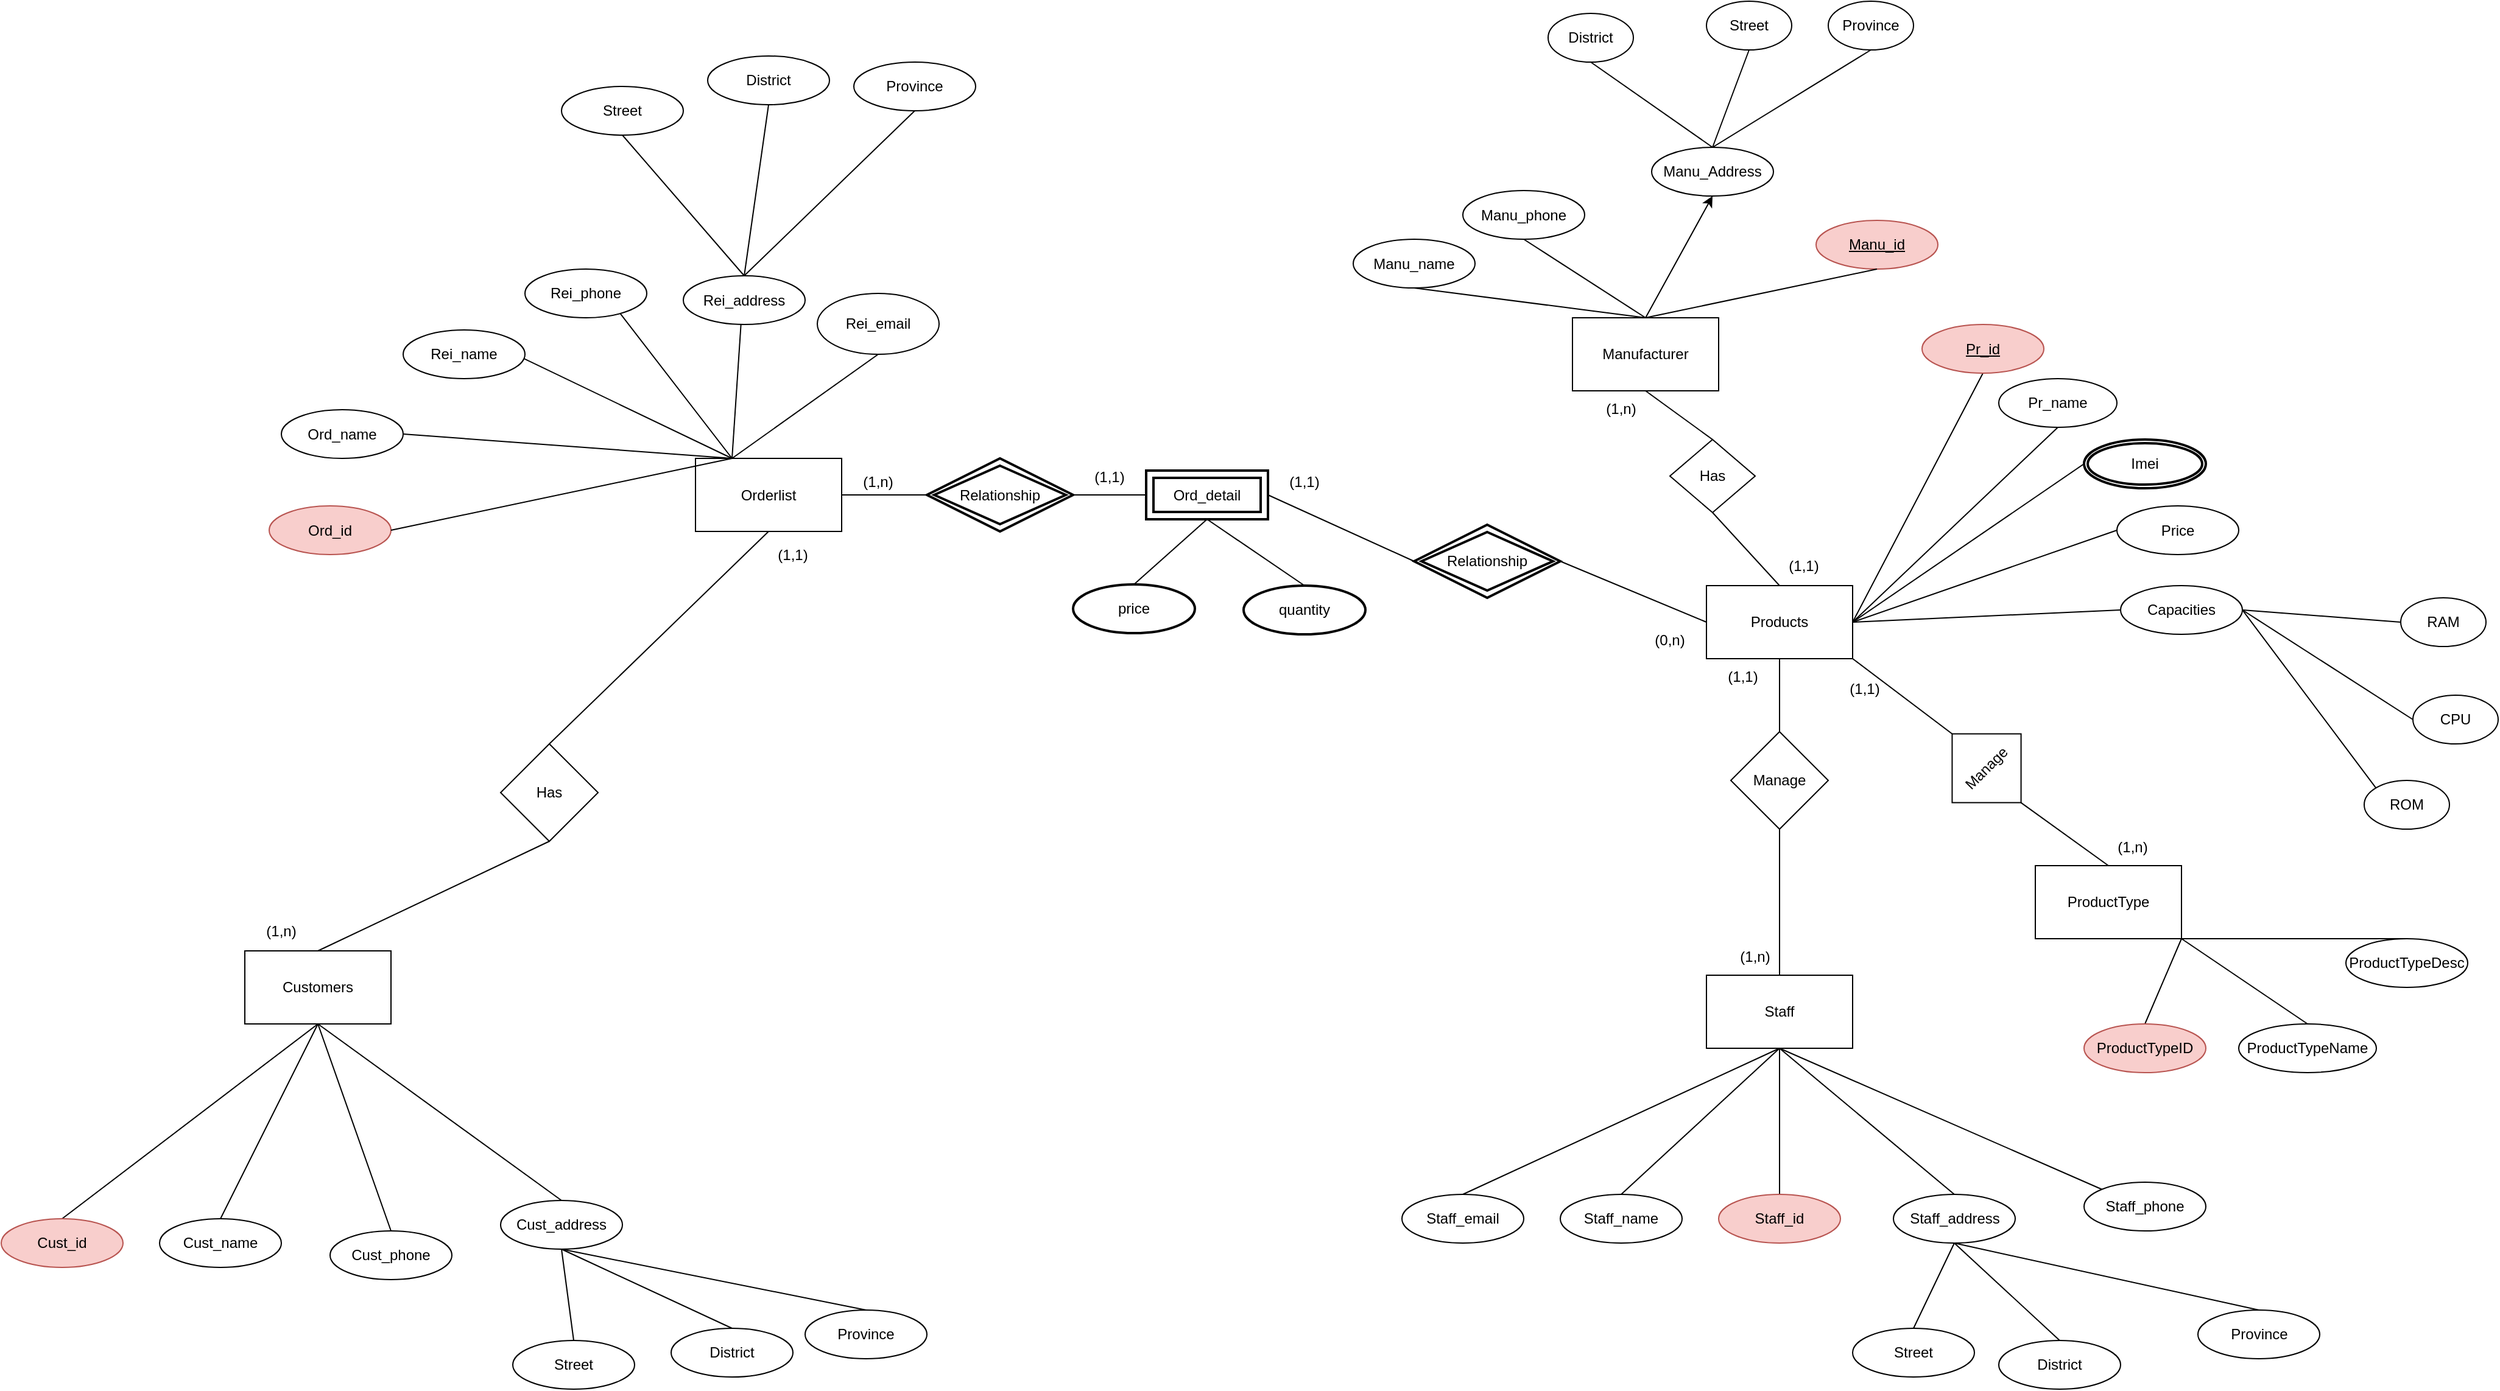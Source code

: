 <mxfile version="21.6.6" type="github">
  <diagram id="6y9qO94y8-QIFHaOcOvy" name="Trang-1">
    <mxGraphModel dx="2944" dy="1678" grid="1" gridSize="10" guides="1" tooltips="1" connect="1" arrows="1" fold="1" page="1" pageScale="1" pageWidth="827" pageHeight="1169" math="0" shadow="0">
      <root>
        <mxCell id="0" />
        <mxCell id="1" parent="0" />
        <mxCell id="Z2yfef2296Hlbc4bseWK-1" value="Manufacturer" style="rounded=0;whiteSpace=wrap;html=1;" parent="1" vertex="1">
          <mxGeometry x="440" y="-80" width="120" height="60" as="geometry" />
        </mxCell>
        <mxCell id="Z2yfef2296Hlbc4bseWK-4" value="&lt;u&gt;Manu_id&lt;/u&gt;" style="ellipse;whiteSpace=wrap;html=1;align=center;fillColor=#f8cecc;strokeColor=#b85450;" parent="1" vertex="1">
          <mxGeometry x="640" y="-160" width="100" height="40" as="geometry" />
        </mxCell>
        <mxCell id="Z2yfef2296Hlbc4bseWK-6" value="Manu_name" style="ellipse;whiteSpace=wrap;html=1;align=center;strokeColor=#000000;fillColor=default;" parent="1" vertex="1">
          <mxGeometry x="260" y="-144.5" width="100" height="40" as="geometry" />
        </mxCell>
        <mxCell id="Z2yfef2296Hlbc4bseWK-7" value="" style="endArrow=none;html=1;rounded=0;exitX=0.5;exitY=0;exitDx=0;exitDy=0;entryX=0.5;entryY=1;entryDx=0;entryDy=0;" parent="1" source="Z2yfef2296Hlbc4bseWK-1" target="Z2yfef2296Hlbc4bseWK-6" edge="1">
          <mxGeometry width="50" height="50" relative="1" as="geometry">
            <mxPoint x="380" y="-80" as="sourcePoint" />
            <mxPoint x="430" y="-130" as="targetPoint" />
          </mxGeometry>
        </mxCell>
        <mxCell id="Z2yfef2296Hlbc4bseWK-8" value="" style="endArrow=none;html=1;rounded=0;exitX=0.5;exitY=0;exitDx=0;exitDy=0;entryX=0.5;entryY=1;entryDx=0;entryDy=0;" parent="1" source="Z2yfef2296Hlbc4bseWK-1" target="Z2yfef2296Hlbc4bseWK-4" edge="1">
          <mxGeometry width="50" height="50" relative="1" as="geometry">
            <mxPoint x="510" y="-80" as="sourcePoint" />
            <mxPoint x="420.0" y="-120" as="targetPoint" />
          </mxGeometry>
        </mxCell>
        <mxCell id="Z2yfef2296Hlbc4bseWK-9" value="Products" style="rounded=0;whiteSpace=wrap;html=1;strokeColor=#000000;fillColor=default;" parent="1" vertex="1">
          <mxGeometry x="550" y="140" width="120" height="60" as="geometry" />
        </mxCell>
        <mxCell id="Z2yfef2296Hlbc4bseWK-12" value="" style="endArrow=none;html=1;rounded=0;exitX=0.5;exitY=0;exitDx=0;exitDy=0;entryX=0.5;entryY=1;entryDx=0;entryDy=0;startArrow=none;" parent="1" source="Z2yfef2296Hlbc4bseWK-33" target="Z2yfef2296Hlbc4bseWK-1" edge="1">
          <mxGeometry width="50" height="50" relative="1" as="geometry">
            <mxPoint x="480" y="100" as="sourcePoint" />
            <mxPoint x="530" y="50" as="targetPoint" />
          </mxGeometry>
        </mxCell>
        <mxCell id="Z2yfef2296Hlbc4bseWK-13" value="" style="endArrow=none;html=1;rounded=0;exitX=1;exitY=0.5;exitDx=0;exitDy=0;entryX=0.5;entryY=1;entryDx=0;entryDy=0;" parent="1" source="Z2yfef2296Hlbc4bseWK-9" target="Z2yfef2296Hlbc4bseWK-14" edge="1">
          <mxGeometry width="50" height="50" relative="1" as="geometry">
            <mxPoint x="700" y="170" as="sourcePoint" />
            <mxPoint x="750" y="120" as="targetPoint" />
          </mxGeometry>
        </mxCell>
        <mxCell id="Z2yfef2296Hlbc4bseWK-14" value="&lt;u&gt;Pr_id&lt;/u&gt;" style="ellipse;whiteSpace=wrap;html=1;align=center;strokeColor=#b85450;fillColor=#f8cecc;" parent="1" vertex="1">
          <mxGeometry x="727" y="-74.5" width="100" height="40" as="geometry" />
        </mxCell>
        <mxCell id="Z2yfef2296Hlbc4bseWK-15" value="Pr_name" style="ellipse;whiteSpace=wrap;html=1;align=center;strokeColor=#000000;fillColor=default;" parent="1" vertex="1">
          <mxGeometry x="790" y="-30" width="97" height="40" as="geometry" />
        </mxCell>
        <mxCell id="Z2yfef2296Hlbc4bseWK-16" value="" style="endArrow=none;html=1;rounded=0;exitX=1;exitY=0.5;exitDx=0;exitDy=0;entryX=0;entryY=0.5;entryDx=0;entryDy=0;" parent="1" source="Z2yfef2296Hlbc4bseWK-9" target="Z2yfef2296Hlbc4bseWK-147" edge="1">
          <mxGeometry width="50" height="50" relative="1" as="geometry">
            <mxPoint x="680" y="180" as="sourcePoint" />
            <mxPoint x="900" y="100" as="targetPoint" />
          </mxGeometry>
        </mxCell>
        <mxCell id="Z2yfef2296Hlbc4bseWK-17" value="" style="endArrow=none;html=1;rounded=0;exitX=1;exitY=0.5;exitDx=0;exitDy=0;entryX=0.5;entryY=1;entryDx=0;entryDy=0;" parent="1" source="Z2yfef2296Hlbc4bseWK-9" target="Z2yfef2296Hlbc4bseWK-15" edge="1">
          <mxGeometry width="50" height="50" relative="1" as="geometry">
            <mxPoint x="680" y="190" as="sourcePoint" />
            <mxPoint x="820" y="40" as="targetPoint" />
          </mxGeometry>
        </mxCell>
        <mxCell id="Z2yfef2296Hlbc4bseWK-19" value="" style="endArrow=none;html=1;rounded=0;entryX=1;entryY=0.5;entryDx=0;entryDy=0;exitX=0;exitY=0.5;exitDx=0;exitDy=0;" parent="1" source="Z2yfef2296Hlbc4bseWK-20" target="Z2yfef2296Hlbc4bseWK-9" edge="1">
          <mxGeometry width="50" height="50" relative="1" as="geometry">
            <mxPoint x="850" y="250" as="sourcePoint" />
            <mxPoint x="750" y="250" as="targetPoint" />
          </mxGeometry>
        </mxCell>
        <mxCell id="Z2yfef2296Hlbc4bseWK-20" value="Price" style="ellipse;whiteSpace=wrap;html=1;align=center;strokeColor=#000000;fillColor=default;" parent="1" vertex="1">
          <mxGeometry x="887" y="74.5" width="100" height="40" as="geometry" />
        </mxCell>
        <mxCell id="Z2yfef2296Hlbc4bseWK-23" value="" style="endArrow=none;html=1;rounded=0;exitX=1;exitY=0.5;exitDx=0;exitDy=0;entryX=0;entryY=0.5;entryDx=0;entryDy=0;" parent="1" source="Z2yfef2296Hlbc4bseWK-9" target="Z2yfef2296Hlbc4bseWK-24" edge="1">
          <mxGeometry width="50" height="50" relative="1" as="geometry">
            <mxPoint x="700" y="230" as="sourcePoint" />
            <mxPoint x="870" y="240" as="targetPoint" />
          </mxGeometry>
        </mxCell>
        <mxCell id="Z2yfef2296Hlbc4bseWK-24" value="Capacities" style="ellipse;whiteSpace=wrap;html=1;align=center;strokeColor=#000000;fillColor=default;" parent="1" vertex="1">
          <mxGeometry x="890" y="140" width="100" height="40" as="geometry" />
        </mxCell>
        <mxCell id="Z2yfef2296Hlbc4bseWK-33" value="Has" style="rhombus;whiteSpace=wrap;html=1;strokeColor=#000000;fillColor=default;" parent="1" vertex="1">
          <mxGeometry x="520" y="20" width="70" height="60" as="geometry" />
        </mxCell>
        <mxCell id="Z2yfef2296Hlbc4bseWK-34" value="" style="endArrow=none;html=1;rounded=0;exitX=0.5;exitY=0;exitDx=0;exitDy=0;entryX=0.5;entryY=1;entryDx=0;entryDy=0;" parent="1" source="Z2yfef2296Hlbc4bseWK-9" target="Z2yfef2296Hlbc4bseWK-33" edge="1">
          <mxGeometry width="50" height="50" relative="1" as="geometry">
            <mxPoint x="610" y="140" as="sourcePoint" />
            <mxPoint x="500" y="-20" as="targetPoint" />
          </mxGeometry>
        </mxCell>
        <mxCell id="Z2yfef2296Hlbc4bseWK-38" value="(1,n)" style="text;html=1;strokeColor=none;fillColor=none;align=center;verticalAlign=middle;whiteSpace=wrap;rounded=0;" parent="1" vertex="1">
          <mxGeometry x="450" y="-20" width="60" height="30" as="geometry" />
        </mxCell>
        <mxCell id="Z2yfef2296Hlbc4bseWK-39" value="(1,1)" style="text;html=1;strokeColor=none;fillColor=none;align=center;verticalAlign=middle;whiteSpace=wrap;rounded=0;" parent="1" vertex="1">
          <mxGeometry x="600" y="109" width="60" height="30" as="geometry" />
        </mxCell>
        <mxCell id="Z2yfef2296Hlbc4bseWK-40" value="" style="endArrow=none;html=1;rounded=0;entryX=0.5;entryY=1;entryDx=0;entryDy=0;exitX=0.5;exitY=0;exitDx=0;exitDy=0;startArrow=none;" parent="1" source="tU6Cn6vJhDL5yEK0H-gD-1" target="Z2yfef2296Hlbc4bseWK-9" edge="1">
          <mxGeometry width="50" height="50" relative="1" as="geometry">
            <mxPoint x="640" y="480" as="sourcePoint" />
            <mxPoint x="580" y="250" as="targetPoint" />
            <Array as="points" />
          </mxGeometry>
        </mxCell>
        <mxCell id="Z2yfef2296Hlbc4bseWK-41" value="Staff" style="rounded=0;whiteSpace=wrap;html=1;strokeColor=#000000;fillColor=default;" parent="1" vertex="1">
          <mxGeometry x="550" y="460" width="120" height="60" as="geometry" />
        </mxCell>
        <mxCell id="Z2yfef2296Hlbc4bseWK-42" value="" style="endArrow=none;html=1;rounded=0;entryX=0.5;entryY=1;entryDx=0;entryDy=0;exitX=0.5;exitY=0;exitDx=0;exitDy=0;" parent="1" source="Z2yfef2296Hlbc4bseWK-54" target="Z2yfef2296Hlbc4bseWK-41" edge="1">
          <mxGeometry width="50" height="50" relative="1" as="geometry">
            <mxPoint x="520" y="610" as="sourcePoint" />
            <mxPoint x="770" y="600" as="targetPoint" />
          </mxGeometry>
        </mxCell>
        <mxCell id="Z2yfef2296Hlbc4bseWK-43" value="" style="endArrow=none;html=1;rounded=0;exitX=0.5;exitY=1;exitDx=0;exitDy=0;entryX=0.5;entryY=0;entryDx=0;entryDy=0;" parent="1" source="Z2yfef2296Hlbc4bseWK-41" target="Z2yfef2296Hlbc4bseWK-44" edge="1">
          <mxGeometry width="50" height="50" relative="1" as="geometry">
            <mxPoint x="760" y="560" as="sourcePoint" />
            <mxPoint x="930" y="550" as="targetPoint" />
          </mxGeometry>
        </mxCell>
        <mxCell id="Z2yfef2296Hlbc4bseWK-44" value="Staff_address" style="ellipse;whiteSpace=wrap;html=1;align=center;strokeColor=#000000;fillColor=default;" parent="1" vertex="1">
          <mxGeometry x="703.5" y="640" width="100" height="40" as="geometry" />
        </mxCell>
        <mxCell id="Z2yfef2296Hlbc4bseWK-45" value="" style="endArrow=none;html=1;rounded=0;exitX=0.5;exitY=1;exitDx=0;exitDy=0;entryX=0.5;entryY=0;entryDx=0;entryDy=0;" parent="1" source="Z2yfef2296Hlbc4bseWK-41" target="Z2yfef2296Hlbc4bseWK-46" edge="1">
          <mxGeometry width="50" height="50" relative="1" as="geometry">
            <mxPoint x="720" y="580" as="sourcePoint" />
            <mxPoint x="890" y="590" as="targetPoint" />
          </mxGeometry>
        </mxCell>
        <mxCell id="Z2yfef2296Hlbc4bseWK-46" value="Staff_id" style="ellipse;whiteSpace=wrap;html=1;align=center;strokeColor=#b85450;fillColor=#f8cecc;" parent="1" vertex="1">
          <mxGeometry x="560" y="640" width="100" height="40" as="geometry" />
        </mxCell>
        <mxCell id="Z2yfef2296Hlbc4bseWK-47" value="" style="endArrow=none;html=1;rounded=0;exitX=0.5;exitY=1;exitDx=0;exitDy=0;entryX=0.5;entryY=0;entryDx=0;entryDy=0;" parent="1" source="Z2yfef2296Hlbc4bseWK-44" target="Z2yfef2296Hlbc4bseWK-49" edge="1">
          <mxGeometry width="50" height="50" relative="1" as="geometry">
            <mxPoint x="873.5" y="615" as="sourcePoint" />
            <mxPoint x="720.5" y="745" as="targetPoint" />
          </mxGeometry>
        </mxCell>
        <mxCell id="Z2yfef2296Hlbc4bseWK-48" value="" style="endArrow=none;html=1;rounded=0;exitX=0.5;exitY=1;exitDx=0;exitDy=0;entryX=0.5;entryY=0;entryDx=0;entryDy=0;" parent="1" source="Z2yfef2296Hlbc4bseWK-44" target="Z2yfef2296Hlbc4bseWK-50" edge="1">
          <mxGeometry width="50" height="50" relative="1" as="geometry">
            <mxPoint x="873.5" y="625" as="sourcePoint" />
            <mxPoint x="993.5" y="645" as="targetPoint" />
          </mxGeometry>
        </mxCell>
        <mxCell id="Z2yfef2296Hlbc4bseWK-49" value="Street" style="ellipse;whiteSpace=wrap;html=1;align=center;strokeColor=#000000;fillColor=default;" parent="1" vertex="1">
          <mxGeometry x="670" y="750" width="100" height="40" as="geometry" />
        </mxCell>
        <mxCell id="Z2yfef2296Hlbc4bseWK-50" value="District" style="ellipse;whiteSpace=wrap;html=1;align=center;strokeColor=#000000;fillColor=default;" parent="1" vertex="1">
          <mxGeometry x="790" y="760" width="100" height="40" as="geometry" />
        </mxCell>
        <mxCell id="Z2yfef2296Hlbc4bseWK-51" value="Province" style="ellipse;whiteSpace=wrap;html=1;align=center;strokeColor=#000000;fillColor=default;" parent="1" vertex="1">
          <mxGeometry x="953.5" y="735" width="100" height="40" as="geometry" />
        </mxCell>
        <mxCell id="Z2yfef2296Hlbc4bseWK-52" value="" style="endArrow=none;html=1;rounded=0;exitX=0.5;exitY=1;exitDx=0;exitDy=0;entryX=0.5;entryY=0;entryDx=0;entryDy=0;" parent="1" source="Z2yfef2296Hlbc4bseWK-44" target="Z2yfef2296Hlbc4bseWK-51" edge="1">
          <mxGeometry width="50" height="50" relative="1" as="geometry">
            <mxPoint x="923.5" y="695" as="sourcePoint" />
            <mxPoint x="973.5" y="645" as="targetPoint" />
          </mxGeometry>
        </mxCell>
        <mxCell id="Z2yfef2296Hlbc4bseWK-54" value="Staff_name" style="ellipse;whiteSpace=wrap;html=1;align=center;strokeColor=#000000;fillColor=default;" parent="1" vertex="1">
          <mxGeometry x="430" y="640" width="100" height="40" as="geometry" />
        </mxCell>
        <mxCell id="Z2yfef2296Hlbc4bseWK-56" value="Staff_phone" style="ellipse;whiteSpace=wrap;html=1;align=center;strokeColor=#000000;fillColor=default;" parent="1" vertex="1">
          <mxGeometry x="860" y="630" width="100" height="40" as="geometry" />
        </mxCell>
        <mxCell id="Z2yfef2296Hlbc4bseWK-57" value="" style="endArrow=none;html=1;rounded=0;exitX=0.5;exitY=1;exitDx=0;exitDy=0;entryX=0;entryY=0;entryDx=0;entryDy=0;" parent="1" source="Z2yfef2296Hlbc4bseWK-41" target="Z2yfef2296Hlbc4bseWK-56" edge="1">
          <mxGeometry width="50" height="50" relative="1" as="geometry">
            <mxPoint x="850" y="590" as="sourcePoint" />
            <mxPoint x="900" y="540" as="targetPoint" />
          </mxGeometry>
        </mxCell>
        <mxCell id="Z2yfef2296Hlbc4bseWK-60" value="" style="endArrow=none;html=1;rounded=0;entryX=0;entryY=0.5;entryDx=0;entryDy=0;exitX=1;exitY=0.5;exitDx=0;exitDy=0;startArrow=none;" parent="1" source="Z2yfef2296Hlbc4bseWK-136" target="Z2yfef2296Hlbc4bseWK-9" edge="1">
          <mxGeometry width="50" height="50" relative="1" as="geometry">
            <mxPoint x="210" y="84.5" as="sourcePoint" />
            <mxPoint x="420" y="160" as="targetPoint" />
          </mxGeometry>
        </mxCell>
        <mxCell id="Z2yfef2296Hlbc4bseWK-61" value="Orderlist" style="rounded=0;whiteSpace=wrap;html=1;strokeColor=#000000;fillColor=default;" parent="1" vertex="1">
          <mxGeometry x="-280" y="35.5" width="120" height="60" as="geometry" />
        </mxCell>
        <mxCell id="Z2yfef2296Hlbc4bseWK-62" value="" style="endArrow=none;html=1;rounded=0;entryX=0.25;entryY=0;entryDx=0;entryDy=0;exitX=0.5;exitY=0;exitDx=0;exitDy=0;" parent="1" source="Z2yfef2296Hlbc4bseWK-73" target="Z2yfef2296Hlbc4bseWK-61" edge="1">
          <mxGeometry width="50" height="50" relative="1" as="geometry">
            <mxPoint x="-830" y="276.5" as="sourcePoint" />
            <mxPoint x="-280" y="95.5" as="targetPoint" />
          </mxGeometry>
        </mxCell>
        <mxCell id="Z2yfef2296Hlbc4bseWK-63" value="" style="endArrow=none;html=1;rounded=0;exitX=0.25;exitY=0;exitDx=0;exitDy=0;entryX=0.5;entryY=0;entryDx=0;entryDy=0;" parent="1" source="Z2yfef2296Hlbc4bseWK-61" target="Z2yfef2296Hlbc4bseWK-64" edge="1">
          <mxGeometry width="50" height="50" relative="1" as="geometry">
            <mxPoint x="-280" y="95.5" as="sourcePoint" />
            <mxPoint x="-420" y="216.5" as="targetPoint" />
          </mxGeometry>
        </mxCell>
        <mxCell id="Z2yfef2296Hlbc4bseWK-64" value="Rei_name" style="ellipse;whiteSpace=wrap;html=1;align=center;strokeColor=#000000;fillColor=default;" parent="1" vertex="1">
          <mxGeometry x="-520" y="-70" width="100" height="40" as="geometry" />
        </mxCell>
        <mxCell id="Z2yfef2296Hlbc4bseWK-65" value="" style="endArrow=none;html=1;rounded=0;exitX=0.25;exitY=0;exitDx=0;exitDy=0;entryX=0.5;entryY=0;entryDx=0;entryDy=0;" parent="1" source="Z2yfef2296Hlbc4bseWK-61" target="Z2yfef2296Hlbc4bseWK-66" edge="1">
          <mxGeometry width="50" height="50" relative="1" as="geometry">
            <mxPoint x="-280" y="95.5" as="sourcePoint" />
            <mxPoint x="-460" y="256.5" as="targetPoint" />
          </mxGeometry>
        </mxCell>
        <mxCell id="Z2yfef2296Hlbc4bseWK-66" value="Rei_phone" style="ellipse;whiteSpace=wrap;html=1;align=center;strokeColor=#000000;fillColor=default;" parent="1" vertex="1">
          <mxGeometry x="-420" y="-120" width="100" height="40" as="geometry" />
        </mxCell>
        <mxCell id="Z2yfef2296Hlbc4bseWK-67" value="" style="endArrow=none;html=1;rounded=0;exitX=0.25;exitY=0;exitDx=0;exitDy=0;entryX=1;entryY=0.5;entryDx=0;entryDy=0;" parent="1" source="Z2yfef2296Hlbc4bseWK-61" target="Z2yfef2296Hlbc4bseWK-70" edge="1">
          <mxGeometry width="50" height="50" relative="1" as="geometry">
            <mxPoint x="-476.5" y="281.5" as="sourcePoint" />
            <mxPoint x="-530" y="45.5" as="targetPoint" />
          </mxGeometry>
        </mxCell>
        <mxCell id="Z2yfef2296Hlbc4bseWK-70" value="Ord_name" style="ellipse;whiteSpace=wrap;html=1;align=center;strokeColor=#000000;fillColor=default;" parent="1" vertex="1">
          <mxGeometry x="-620" y="-4.5" width="100" height="40" as="geometry" />
        </mxCell>
        <mxCell id="Z2yfef2296Hlbc4bseWK-73" value="Rei_address" style="ellipse;whiteSpace=wrap;html=1;align=center;strokeColor=#000000;fillColor=default;" parent="1" vertex="1">
          <mxGeometry x="-290" y="-114.5" width="100" height="40" as="geometry" />
        </mxCell>
        <mxCell id="Z2yfef2296Hlbc4bseWK-74" value="Ord_id" style="ellipse;whiteSpace=wrap;html=1;align=center;strokeColor=#b85450;fillColor=#f8cecc;" parent="1" vertex="1">
          <mxGeometry x="-630" y="74.5" width="100" height="40" as="geometry" />
        </mxCell>
        <mxCell id="Z2yfef2296Hlbc4bseWK-75" value="" style="endArrow=none;html=1;rounded=0;entryX=1;entryY=0.5;entryDx=0;entryDy=0;exitX=0.25;exitY=0;exitDx=0;exitDy=0;" parent="1" source="Z2yfef2296Hlbc4bseWK-61" target="Z2yfef2296Hlbc4bseWK-74" edge="1">
          <mxGeometry width="50" height="50" relative="1" as="geometry">
            <mxPoint x="-250" y="75.5" as="sourcePoint" />
            <mxPoint x="-450" y="206.5" as="targetPoint" />
          </mxGeometry>
        </mxCell>
        <mxCell id="Z2yfef2296Hlbc4bseWK-85" value="" style="endArrow=none;html=1;rounded=0;entryX=0.5;entryY=1;entryDx=0;entryDy=0;exitX=0.5;exitY=0;exitDx=0;exitDy=0;startArrow=none;" parent="1" source="Z2yfef2296Hlbc4bseWK-121" target="Z2yfef2296Hlbc4bseWK-61" edge="1">
          <mxGeometry width="50" height="50" relative="1" as="geometry">
            <mxPoint x="-480" y="460" as="sourcePoint" />
            <mxPoint x="-220" y="250" as="targetPoint" />
          </mxGeometry>
        </mxCell>
        <mxCell id="Z2yfef2296Hlbc4bseWK-103" value="Customers" style="rounded=0;whiteSpace=wrap;html=1;strokeColor=#000000;fillColor=default;direction=east;flipV=1;" parent="1" vertex="1">
          <mxGeometry x="-650" y="440" width="120" height="60" as="geometry" />
        </mxCell>
        <mxCell id="Z2yfef2296Hlbc4bseWK-104" value="" style="endArrow=none;html=1;rounded=0;entryX=0.5;entryY=1;entryDx=0;entryDy=0;exitX=0.5;exitY=0;exitDx=0;exitDy=0;" parent="1" source="Z2yfef2296Hlbc4bseWK-115" target="Z2yfef2296Hlbc4bseWK-103" edge="1">
          <mxGeometry width="50" height="50" relative="1" as="geometry">
            <mxPoint x="-760" y="570" as="sourcePoint" />
            <mxPoint x="-510" y="580" as="targetPoint" />
          </mxGeometry>
        </mxCell>
        <mxCell id="Z2yfef2296Hlbc4bseWK-105" value="" style="endArrow=none;html=1;rounded=0;exitX=0.5;exitY=1;exitDx=0;exitDy=0;entryX=0.5;entryY=0;entryDx=0;entryDy=0;" parent="1" source="Z2yfef2296Hlbc4bseWK-103" target="Z2yfef2296Hlbc4bseWK-106" edge="1">
          <mxGeometry width="50" height="50" relative="1" as="geometry">
            <mxPoint x="-520" y="620" as="sourcePoint" />
            <mxPoint x="-350" y="630" as="targetPoint" />
          </mxGeometry>
        </mxCell>
        <mxCell id="Z2yfef2296Hlbc4bseWK-106" value="Cust_address" style="ellipse;whiteSpace=wrap;html=1;align=center;strokeColor=#000000;fillColor=default;direction=east;flipV=1;" parent="1" vertex="1">
          <mxGeometry x="-440" y="645" width="100" height="40" as="geometry" />
        </mxCell>
        <mxCell id="Z2yfef2296Hlbc4bseWK-107" value="" style="endArrow=none;html=1;rounded=0;exitX=0.5;exitY=1;exitDx=0;exitDy=0;entryX=0.5;entryY=0;entryDx=0;entryDy=0;" parent="1" source="Z2yfef2296Hlbc4bseWK-103" target="Z2yfef2296Hlbc4bseWK-108" edge="1">
          <mxGeometry width="50" height="50" relative="1" as="geometry">
            <mxPoint x="-560" y="600" as="sourcePoint" />
            <mxPoint x="-390" y="590" as="targetPoint" />
          </mxGeometry>
        </mxCell>
        <mxCell id="Z2yfef2296Hlbc4bseWK-108" value="Cust_name" style="ellipse;whiteSpace=wrap;html=1;align=center;strokeColor=#000000;fillColor=default;direction=east;flipV=1;" parent="1" vertex="1">
          <mxGeometry x="-720" y="660" width="100" height="40" as="geometry" />
        </mxCell>
        <mxCell id="Z2yfef2296Hlbc4bseWK-109" value="" style="endArrow=none;html=1;rounded=0;exitX=0.5;exitY=1;exitDx=0;exitDy=0;entryX=0.5;entryY=0;entryDx=0;entryDy=0;" parent="1" source="Z2yfef2296Hlbc4bseWK-106" target="Z2yfef2296Hlbc4bseWK-111" edge="1">
          <mxGeometry width="50" height="50" relative="1" as="geometry">
            <mxPoint x="-406.5" y="835" as="sourcePoint" />
            <mxPoint x="-559.5" y="705" as="targetPoint" />
          </mxGeometry>
        </mxCell>
        <mxCell id="Z2yfef2296Hlbc4bseWK-110" value="" style="endArrow=none;html=1;rounded=0;exitX=0.5;exitY=1;exitDx=0;exitDy=0;entryX=0.5;entryY=0;entryDx=0;entryDy=0;" parent="1" source="Z2yfef2296Hlbc4bseWK-106" target="Z2yfef2296Hlbc4bseWK-112" edge="1">
          <mxGeometry width="50" height="50" relative="1" as="geometry">
            <mxPoint x="-406.5" y="835" as="sourcePoint" />
            <mxPoint x="-286.5" y="815" as="targetPoint" />
          </mxGeometry>
        </mxCell>
        <mxCell id="Z2yfef2296Hlbc4bseWK-111" value="Street" style="ellipse;whiteSpace=wrap;html=1;align=center;strokeColor=#000000;fillColor=default;direction=east;flipV=1;" parent="1" vertex="1">
          <mxGeometry x="-430" y="760" width="100" height="40" as="geometry" />
        </mxCell>
        <mxCell id="Z2yfef2296Hlbc4bseWK-112" value="Province" style="ellipse;whiteSpace=wrap;html=1;align=center;strokeColor=#000000;fillColor=default;direction=east;flipV=1;" parent="1" vertex="1">
          <mxGeometry x="-190" y="735" width="100" height="40" as="geometry" />
        </mxCell>
        <mxCell id="Z2yfef2296Hlbc4bseWK-113" value="District" style="ellipse;whiteSpace=wrap;html=1;align=center;strokeColor=#000000;fillColor=default;direction=east;flipV=1;" parent="1" vertex="1">
          <mxGeometry x="-300" y="750" width="100" height="40" as="geometry" />
        </mxCell>
        <mxCell id="Z2yfef2296Hlbc4bseWK-114" value="" style="endArrow=none;html=1;rounded=0;exitX=0.5;exitY=1;exitDx=0;exitDy=0;entryX=0.5;entryY=0;entryDx=0;entryDy=0;" parent="1" source="Z2yfef2296Hlbc4bseWK-106" target="Z2yfef2296Hlbc4bseWK-113" edge="1">
          <mxGeometry width="50" height="50" relative="1" as="geometry">
            <mxPoint x="-356.5" y="740" as="sourcePoint" />
            <mxPoint x="-306.5" y="790" as="targetPoint" />
          </mxGeometry>
        </mxCell>
        <mxCell id="Z2yfef2296Hlbc4bseWK-115" value="Cust_id" style="ellipse;whiteSpace=wrap;html=1;align=center;strokeColor=#b85450;fillColor=#f8cecc;direction=east;flipV=1;" parent="1" vertex="1">
          <mxGeometry x="-850" y="660" width="100" height="40" as="geometry" />
        </mxCell>
        <mxCell id="Z2yfef2296Hlbc4bseWK-116" value="Cust_phone" style="ellipse;whiteSpace=wrap;html=1;align=center;strokeColor=#000000;fillColor=default;direction=east;flipV=1;" parent="1" vertex="1">
          <mxGeometry x="-580" y="670" width="100" height="40" as="geometry" />
        </mxCell>
        <mxCell id="Z2yfef2296Hlbc4bseWK-117" value="" style="endArrow=none;html=1;rounded=0;exitX=0.5;exitY=1;exitDx=0;exitDy=0;entryX=0.5;entryY=0;entryDx=0;entryDy=0;" parent="1" source="Z2yfef2296Hlbc4bseWK-103" target="Z2yfef2296Hlbc4bseWK-116" edge="1">
          <mxGeometry width="50" height="50" relative="1" as="geometry">
            <mxPoint x="-430" y="585.749" as="sourcePoint" />
            <mxPoint x="-380" y="635.749" as="targetPoint" />
          </mxGeometry>
        </mxCell>
        <mxCell id="Z2yfef2296Hlbc4bseWK-121" value="Has" style="rhombus;whiteSpace=wrap;html=1;strokeColor=#000000;fillColor=default;" parent="1" vertex="1">
          <mxGeometry x="-440" y="270" width="80" height="80" as="geometry" />
        </mxCell>
        <mxCell id="Z2yfef2296Hlbc4bseWK-122" value="" style="endArrow=none;html=1;rounded=0;entryX=0.5;entryY=1;entryDx=0;entryDy=0;exitX=0.5;exitY=0;exitDx=0;exitDy=0;" parent="1" source="Z2yfef2296Hlbc4bseWK-103" target="Z2yfef2296Hlbc4bseWK-121" edge="1">
          <mxGeometry width="50" height="50" relative="1" as="geometry">
            <mxPoint x="-590" y="440" as="sourcePoint" />
            <mxPoint x="-220" y="199" as="targetPoint" />
          </mxGeometry>
        </mxCell>
        <mxCell id="Z2yfef2296Hlbc4bseWK-123" value="" style="endArrow=none;html=1;rounded=0;entryX=0.5;entryY=1;entryDx=0;entryDy=0;exitX=0.5;exitY=0;exitDx=0;exitDy=0;" parent="1" source="Z2yfef2296Hlbc4bseWK-73" target="Z2yfef2296Hlbc4bseWK-125" edge="1">
          <mxGeometry width="50" height="50" relative="1" as="geometry">
            <mxPoint x="-210" y="-360" as="sourcePoint" />
            <mxPoint x="-379.5" y="-340" as="targetPoint" />
          </mxGeometry>
        </mxCell>
        <mxCell id="Z2yfef2296Hlbc4bseWK-124" value="" style="endArrow=none;html=1;rounded=0;entryX=0.5;entryY=1;entryDx=0;entryDy=0;exitX=0.5;exitY=0;exitDx=0;exitDy=0;" parent="1" source="Z2yfef2296Hlbc4bseWK-73" target="Z2yfef2296Hlbc4bseWK-126" edge="1">
          <mxGeometry width="50" height="50" relative="1" as="geometry">
            <mxPoint x="-240" y="-120" as="sourcePoint" />
            <mxPoint x="-106.5" y="-230" as="targetPoint" />
          </mxGeometry>
        </mxCell>
        <mxCell id="Z2yfef2296Hlbc4bseWK-125" value="Street" style="ellipse;whiteSpace=wrap;html=1;align=center;strokeColor=#000000;fillColor=default;direction=east;flipV=1;" parent="1" vertex="1">
          <mxGeometry x="-390" y="-270" width="100" height="40" as="geometry" />
        </mxCell>
        <mxCell id="Z2yfef2296Hlbc4bseWK-126" value="Province" style="ellipse;whiteSpace=wrap;html=1;align=center;strokeColor=#000000;fillColor=default;direction=east;flipV=1;" parent="1" vertex="1">
          <mxGeometry x="-150" y="-290" width="100" height="40" as="geometry" />
        </mxCell>
        <mxCell id="Z2yfef2296Hlbc4bseWK-127" value="District" style="ellipse;whiteSpace=wrap;html=1;align=center;strokeColor=#000000;fillColor=default;direction=east;flipV=1;" parent="1" vertex="1">
          <mxGeometry x="-270" y="-295" width="100" height="40" as="geometry" />
        </mxCell>
        <mxCell id="Z2yfef2296Hlbc4bseWK-128" value="" style="endArrow=none;html=1;rounded=0;exitX=0.5;exitY=0;exitDx=0;exitDy=0;entryX=0.5;entryY=1;entryDx=0;entryDy=0;" parent="1" source="Z2yfef2296Hlbc4bseWK-73" target="Z2yfef2296Hlbc4bseWK-127" edge="1">
          <mxGeometry width="50" height="50" relative="1" as="geometry">
            <mxPoint x="-240" y="-160" as="sourcePoint" />
            <mxPoint x="-70" y="-260" as="targetPoint" />
          </mxGeometry>
        </mxCell>
        <mxCell id="Z2yfef2296Hlbc4bseWK-130" value="" style="endArrow=none;html=1;rounded=0;entryX=0;entryY=0.5;entryDx=0;entryDy=0;exitX=1;exitY=0.5;exitDx=0;exitDy=0;startArrow=none;" parent="1" source="Z2yfef2296Hlbc4bseWK-134" target="Z2yfef2296Hlbc4bseWK-133" edge="1">
          <mxGeometry width="50" height="50" relative="1" as="geometry">
            <mxPoint x="-160" y="65.5" as="sourcePoint" />
            <mxPoint x="120" y="84.5" as="targetPoint" />
          </mxGeometry>
        </mxCell>
        <mxCell id="Z2yfef2296Hlbc4bseWK-133" value="Ord_detail" style="shape=ext;margin=3;double=1;whiteSpace=wrap;html=1;align=center;shadow=0;fillStyle=auto;strokeColor=#000000;strokeWidth=2;fillColor=#FFFFFF;" parent="1" vertex="1">
          <mxGeometry x="90" y="45.5" width="100" height="40" as="geometry" />
        </mxCell>
        <mxCell id="Z2yfef2296Hlbc4bseWK-134" value="Relationship" style="shape=rhombus;double=1;perimeter=rhombusPerimeter;whiteSpace=wrap;html=1;align=center;shadow=0;fillStyle=auto;strokeColor=#000000;strokeWidth=2;fillColor=#FFFFFF;" parent="1" vertex="1">
          <mxGeometry x="-90" y="35.5" width="120" height="60" as="geometry" />
        </mxCell>
        <mxCell id="Z2yfef2296Hlbc4bseWK-135" value="" style="endArrow=none;html=1;rounded=0;entryX=0;entryY=0.5;entryDx=0;entryDy=0;exitX=1;exitY=0.5;exitDx=0;exitDy=0;" parent="1" source="Z2yfef2296Hlbc4bseWK-61" target="Z2yfef2296Hlbc4bseWK-134" edge="1">
          <mxGeometry width="50" height="50" relative="1" as="geometry">
            <mxPoint x="-160" y="65.5" as="sourcePoint" />
            <mxPoint x="90" y="80" as="targetPoint" />
          </mxGeometry>
        </mxCell>
        <mxCell id="Z2yfef2296Hlbc4bseWK-136" value="Relationship" style="shape=rhombus;double=1;perimeter=rhombusPerimeter;whiteSpace=wrap;html=1;align=center;shadow=0;fillStyle=auto;strokeColor=#000000;strokeWidth=2;fillColor=#FFFFFF;" parent="1" vertex="1">
          <mxGeometry x="310" y="90" width="120" height="60" as="geometry" />
        </mxCell>
        <mxCell id="Z2yfef2296Hlbc4bseWK-137" value="" style="endArrow=none;html=1;rounded=0;entryX=0;entryY=0.5;entryDx=0;entryDy=0;exitX=1;exitY=0.5;exitDx=0;exitDy=0;startArrow=none;" parent="1" source="Z2yfef2296Hlbc4bseWK-133" target="Z2yfef2296Hlbc4bseWK-136" edge="1">
          <mxGeometry width="50" height="50" relative="1" as="geometry">
            <mxPoint x="190" y="65.5" as="sourcePoint" />
            <mxPoint x="550" y="170" as="targetPoint" />
          </mxGeometry>
        </mxCell>
        <mxCell id="Z2yfef2296Hlbc4bseWK-138" value="(1,n)" style="text;html=1;strokeColor=none;fillColor=none;align=center;verticalAlign=middle;whiteSpace=wrap;rounded=0;shadow=0;fillStyle=auto;strokeWidth=2;" parent="1" vertex="1">
          <mxGeometry x="-650" y="409" width="60" height="30" as="geometry" />
        </mxCell>
        <mxCell id="Z2yfef2296Hlbc4bseWK-139" value="(1,1)" style="text;html=1;strokeColor=none;fillColor=none;align=center;verticalAlign=middle;whiteSpace=wrap;rounded=0;shadow=0;fillStyle=auto;strokeWidth=2;" parent="1" vertex="1">
          <mxGeometry x="-230" y="100" width="60" height="30" as="geometry" />
        </mxCell>
        <mxCell id="Z2yfef2296Hlbc4bseWK-140" value="(1,n)" style="text;html=1;strokeColor=none;fillColor=none;align=center;verticalAlign=middle;whiteSpace=wrap;rounded=0;shadow=0;fillStyle=auto;strokeWidth=2;" parent="1" vertex="1">
          <mxGeometry x="-160" y="40" width="60" height="30" as="geometry" />
        </mxCell>
        <mxCell id="Z2yfef2296Hlbc4bseWK-141" value="(1,1)" style="text;html=1;strokeColor=none;fillColor=none;align=center;verticalAlign=middle;whiteSpace=wrap;rounded=0;shadow=0;fillStyle=auto;strokeWidth=2;" parent="1" vertex="1">
          <mxGeometry x="30" y="35.5" width="60" height="30" as="geometry" />
        </mxCell>
        <mxCell id="Z2yfef2296Hlbc4bseWK-142" value="(1,1)" style="text;html=1;strokeColor=none;fillColor=none;align=center;verticalAlign=middle;whiteSpace=wrap;rounded=0;shadow=0;fillStyle=auto;strokeWidth=2;" parent="1" vertex="1">
          <mxGeometry x="190" y="40" width="60" height="30" as="geometry" />
        </mxCell>
        <mxCell id="Z2yfef2296Hlbc4bseWK-143" value="(0,n)" style="text;html=1;strokeColor=none;fillColor=none;align=center;verticalAlign=middle;whiteSpace=wrap;rounded=0;shadow=0;fillStyle=auto;strokeWidth=2;" parent="1" vertex="1">
          <mxGeometry x="490" y="170" width="60" height="30" as="geometry" />
        </mxCell>
        <mxCell id="Z2yfef2296Hlbc4bseWK-144" value="(1,1)" style="text;html=1;strokeColor=none;fillColor=none;align=center;verticalAlign=middle;whiteSpace=wrap;rounded=0;shadow=0;fillStyle=auto;strokeWidth=2;" parent="1" vertex="1">
          <mxGeometry x="550" y="200" width="60" height="30" as="geometry" />
        </mxCell>
        <mxCell id="Z2yfef2296Hlbc4bseWK-145" value="(1,n)" style="text;html=1;strokeColor=none;fillColor=none;align=center;verticalAlign=middle;whiteSpace=wrap;rounded=0;shadow=0;fillStyle=auto;strokeWidth=2;" parent="1" vertex="1">
          <mxGeometry x="560" y="430" width="60" height="30" as="geometry" />
        </mxCell>
        <mxCell id="Z2yfef2296Hlbc4bseWK-147" value="Imei" style="ellipse;shape=doubleEllipse;margin=3;whiteSpace=wrap;html=1;align=center;shadow=0;fillStyle=auto;strokeColor=#000000;strokeWidth=2;fillColor=#FFFFFF;" parent="1" vertex="1">
          <mxGeometry x="860" y="20" width="100" height="40" as="geometry" />
        </mxCell>
        <mxCell id="Z2yfef2296Hlbc4bseWK-148" value="price" style="ellipse;whiteSpace=wrap;html=1;align=center;shadow=0;fillStyle=auto;strokeColor=#000000;strokeWidth=2;fillColor=#FFFFFF;" parent="1" vertex="1">
          <mxGeometry x="30" y="139" width="100" height="40" as="geometry" />
        </mxCell>
        <mxCell id="Z2yfef2296Hlbc4bseWK-149" value="quantity" style="ellipse;whiteSpace=wrap;html=1;align=center;shadow=0;fillStyle=auto;strokeColor=#000000;strokeWidth=2;fillColor=#FFFFFF;" parent="1" vertex="1">
          <mxGeometry x="170" y="140" width="100" height="40" as="geometry" />
        </mxCell>
        <mxCell id="Z2yfef2296Hlbc4bseWK-150" value="" style="endArrow=none;html=1;rounded=0;entryX=0.5;entryY=1;entryDx=0;entryDy=0;exitX=0.5;exitY=0;exitDx=0;exitDy=0;" parent="1" source="Z2yfef2296Hlbc4bseWK-148" target="Z2yfef2296Hlbc4bseWK-133" edge="1">
          <mxGeometry width="50" height="50" relative="1" as="geometry">
            <mxPoint x="40" y="150" as="sourcePoint" />
            <mxPoint x="90" y="100" as="targetPoint" />
          </mxGeometry>
        </mxCell>
        <mxCell id="Z2yfef2296Hlbc4bseWK-151" value="" style="endArrow=none;html=1;rounded=0;entryX=0.5;entryY=1;entryDx=0;entryDy=0;exitX=0.5;exitY=0;exitDx=0;exitDy=0;" parent="1" source="Z2yfef2296Hlbc4bseWK-149" target="Z2yfef2296Hlbc4bseWK-133" edge="1">
          <mxGeometry width="50" height="50" relative="1" as="geometry">
            <mxPoint x="90" y="149" as="sourcePoint" />
            <mxPoint x="125" y="95.5" as="targetPoint" />
          </mxGeometry>
        </mxCell>
        <mxCell id="tU6Cn6vJhDL5yEK0H-gD-1" value="Manage" style="rhombus;whiteSpace=wrap;html=1;" parent="1" vertex="1">
          <mxGeometry x="570" y="260" width="80" height="80" as="geometry" />
        </mxCell>
        <mxCell id="tU6Cn6vJhDL5yEK0H-gD-2" value="" style="endArrow=none;html=1;rounded=0;entryX=0.5;entryY=1;entryDx=0;entryDy=0;exitX=0.5;exitY=0;exitDx=0;exitDy=0;" parent="1" source="Z2yfef2296Hlbc4bseWK-41" target="tU6Cn6vJhDL5yEK0H-gD-1" edge="1">
          <mxGeometry width="50" height="50" relative="1" as="geometry">
            <mxPoint x="620" y="460" as="sourcePoint" />
            <mxPoint x="610" y="200" as="targetPoint" />
            <Array as="points" />
          </mxGeometry>
        </mxCell>
        <mxCell id="lxY3oT8DYxvQpnbe5JoY-1" value="Manu_phone" style="ellipse;whiteSpace=wrap;html=1;align=center;strokeColor=#000000;fillColor=default;" parent="1" vertex="1">
          <mxGeometry x="350" y="-184.5" width="100" height="40" as="geometry" />
        </mxCell>
        <mxCell id="lxY3oT8DYxvQpnbe5JoY-2" value="" style="endArrow=none;html=1;rounded=0;entryX=0.5;entryY=1;entryDx=0;entryDy=0;exitX=0.5;exitY=0;exitDx=0;exitDy=0;" parent="1" source="Z2yfef2296Hlbc4bseWK-1" target="lxY3oT8DYxvQpnbe5JoY-1" edge="1">
          <mxGeometry width="50" height="50" relative="1" as="geometry">
            <mxPoint x="500" y="-80" as="sourcePoint" />
            <mxPoint x="320" y="-104.5" as="targetPoint" />
          </mxGeometry>
        </mxCell>
        <mxCell id="lxY3oT8DYxvQpnbe5JoY-3" value="Manu_Address" style="ellipse;whiteSpace=wrap;html=1;align=center;strokeColor=#000000;fillColor=default;" parent="1" vertex="1">
          <mxGeometry x="505" y="-220" width="100" height="40" as="geometry" />
        </mxCell>
        <mxCell id="lxY3oT8DYxvQpnbe5JoY-6" value="" style="endArrow=classic;html=1;rounded=0;exitX=0.5;exitY=0;exitDx=0;exitDy=0;entryX=0.5;entryY=1;entryDx=0;entryDy=0;" parent="1" source="Z2yfef2296Hlbc4bseWK-1" target="lxY3oT8DYxvQpnbe5JoY-3" edge="1">
          <mxGeometry width="50" height="50" relative="1" as="geometry">
            <mxPoint x="560" y="-150" as="sourcePoint" />
            <mxPoint x="610" y="-200" as="targetPoint" />
          </mxGeometry>
        </mxCell>
        <mxCell id="lxY3oT8DYxvQpnbe5JoY-8" value="" style="endArrow=none;html=1;rounded=0;exitX=0.5;exitY=0;exitDx=0;exitDy=0;entryX=0.5;entryY=1;entryDx=0;entryDy=0;" parent="1" source="lxY3oT8DYxvQpnbe5JoY-3" target="lxY3oT8DYxvQpnbe5JoY-13" edge="1">
          <mxGeometry width="50" height="50" relative="1" as="geometry">
            <mxPoint x="540" y="-360" as="sourcePoint" />
            <mxPoint x="480" y="-300" as="targetPoint" />
          </mxGeometry>
        </mxCell>
        <mxCell id="lxY3oT8DYxvQpnbe5JoY-9" value="" style="endArrow=none;html=1;rounded=0;exitX=0.5;exitY=0;exitDx=0;exitDy=0;entryX=0.5;entryY=1;entryDx=0;entryDy=0;" parent="1" source="lxY3oT8DYxvQpnbe5JoY-3" target="lxY3oT8DYxvQpnbe5JoY-12" edge="1">
          <mxGeometry width="50" height="50" relative="1" as="geometry">
            <mxPoint x="560" y="-220" as="sourcePoint" />
            <mxPoint x="580" y="-310" as="targetPoint" />
          </mxGeometry>
        </mxCell>
        <mxCell id="lxY3oT8DYxvQpnbe5JoY-10" value="" style="endArrow=none;html=1;rounded=0;exitX=0.5;exitY=0;exitDx=0;exitDy=0;entryX=0.5;entryY=1;entryDx=0;entryDy=0;" parent="1" source="lxY3oT8DYxvQpnbe5JoY-3" target="lxY3oT8DYxvQpnbe5JoY-11" edge="1">
          <mxGeometry width="50" height="50" relative="1" as="geometry">
            <mxPoint x="565" y="-210" as="sourcePoint" />
            <mxPoint x="640" y="-290" as="targetPoint" />
          </mxGeometry>
        </mxCell>
        <mxCell id="lxY3oT8DYxvQpnbe5JoY-11" value="Province" style="ellipse;whiteSpace=wrap;html=1;" parent="1" vertex="1">
          <mxGeometry x="650" y="-340" width="70" height="40" as="geometry" />
        </mxCell>
        <mxCell id="lxY3oT8DYxvQpnbe5JoY-12" value="Street" style="ellipse;whiteSpace=wrap;html=1;" parent="1" vertex="1">
          <mxGeometry x="550" y="-340" width="70" height="40" as="geometry" />
        </mxCell>
        <mxCell id="lxY3oT8DYxvQpnbe5JoY-13" value="District" style="ellipse;whiteSpace=wrap;html=1;" parent="1" vertex="1">
          <mxGeometry x="420" y="-330" width="70" height="40" as="geometry" />
        </mxCell>
        <mxCell id="lxY3oT8DYxvQpnbe5JoY-14" value="" style="endArrow=none;html=1;rounded=0;exitX=1;exitY=0.5;exitDx=0;exitDy=0;entryX=0;entryY=0.5;entryDx=0;entryDy=0;" parent="1" source="Z2yfef2296Hlbc4bseWK-24" target="lxY3oT8DYxvQpnbe5JoY-19" edge="1">
          <mxGeometry width="50" height="50" relative="1" as="geometry">
            <mxPoint x="989.995" y="196.288" as="sourcePoint" />
            <mxPoint x="1104.64" y="185.43" as="targetPoint" />
          </mxGeometry>
        </mxCell>
        <mxCell id="lxY3oT8DYxvQpnbe5JoY-15" value="" style="endArrow=none;html=1;rounded=0;exitX=1;exitY=0.5;exitDx=0;exitDy=0;entryX=0.5;entryY=1;entryDx=0;entryDy=0;" parent="1" source="Z2yfef2296Hlbc4bseWK-24" target="lxY3oT8DYxvQpnbe5JoY-18" edge="1">
          <mxGeometry width="50" height="50" relative="1" as="geometry">
            <mxPoint x="989.995" y="224.572" as="sourcePoint" />
            <mxPoint x="1204.64" y="175.43" as="targetPoint" />
          </mxGeometry>
        </mxCell>
        <mxCell id="lxY3oT8DYxvQpnbe5JoY-16" value="" style="endArrow=none;html=1;rounded=0;exitX=1;exitY=0.5;exitDx=0;exitDy=0;entryX=0;entryY=0.5;entryDx=0;entryDy=0;" parent="1" source="Z2yfef2296Hlbc4bseWK-24" target="lxY3oT8DYxvQpnbe5JoY-17" edge="1">
          <mxGeometry width="50" height="50" relative="1" as="geometry">
            <mxPoint x="1004.64" y="210.43" as="sourcePoint" />
            <mxPoint x="1264.64" y="195.43" as="targetPoint" />
          </mxGeometry>
        </mxCell>
        <mxCell id="lxY3oT8DYxvQpnbe5JoY-17" value="CPU" style="ellipse;whiteSpace=wrap;html=1;" parent="1" vertex="1">
          <mxGeometry x="1130" y="230" width="70" height="40" as="geometry" />
        </mxCell>
        <mxCell id="lxY3oT8DYxvQpnbe5JoY-18" value="ROM" style="ellipse;whiteSpace=wrap;html=1;" parent="1" vertex="1">
          <mxGeometry x="1090" y="300" width="70" height="40" as="geometry" />
        </mxCell>
        <mxCell id="lxY3oT8DYxvQpnbe5JoY-19" value="RAM" style="ellipse;whiteSpace=wrap;html=1;" parent="1" vertex="1">
          <mxGeometry x="1120" y="150" width="70" height="40" as="geometry" />
        </mxCell>
        <mxCell id="lxY3oT8DYxvQpnbe5JoY-21" value="" style="endArrow=none;html=1;rounded=0;entryX=1;entryY=1;entryDx=0;entryDy=0;exitX=0;exitY=0.5;exitDx=0;exitDy=0;startArrow=none;" parent="1" source="lxY3oT8DYxvQpnbe5JoY-24" target="Z2yfef2296Hlbc4bseWK-9" edge="1">
          <mxGeometry width="50" height="50" relative="1" as="geometry">
            <mxPoint x="740" y="490" as="sourcePoint" />
            <mxPoint x="710" y="210" as="targetPoint" />
            <Array as="points" />
          </mxGeometry>
        </mxCell>
        <mxCell id="lxY3oT8DYxvQpnbe5JoY-22" value="(1,1)" style="text;html=1;strokeColor=none;fillColor=none;align=center;verticalAlign=middle;whiteSpace=wrap;rounded=0;shadow=0;fillStyle=auto;strokeWidth=2;" parent="1" vertex="1">
          <mxGeometry x="650" y="210" width="60" height="30" as="geometry" />
        </mxCell>
        <mxCell id="lxY3oT8DYxvQpnbe5JoY-23" value="(1,n)" style="text;html=1;strokeColor=none;fillColor=none;align=center;verticalAlign=middle;whiteSpace=wrap;rounded=0;shadow=0;fillStyle=auto;strokeWidth=2;" parent="1" vertex="1">
          <mxGeometry x="870" y="340" width="60" height="30" as="geometry" />
        </mxCell>
        <mxCell id="lxY3oT8DYxvQpnbe5JoY-24" value="Manage" style="rhombus;whiteSpace=wrap;html=1;direction=south;rotation=-45;" parent="1" vertex="1">
          <mxGeometry x="740" y="250" width="80" height="80" as="geometry" />
        </mxCell>
        <mxCell id="lxY3oT8DYxvQpnbe5JoY-25" value="" style="endArrow=none;html=1;rounded=0;entryX=1;entryY=0.5;entryDx=0;entryDy=0;exitX=0.5;exitY=0;exitDx=0;exitDy=0;" parent="1" source="lxY3oT8DYxvQpnbe5JoY-27" target="lxY3oT8DYxvQpnbe5JoY-24" edge="1">
          <mxGeometry width="50" height="50" relative="1" as="geometry">
            <mxPoint x="870" y="380" as="sourcePoint" />
            <mxPoint x="710" y="210" as="targetPoint" />
            <Array as="points" />
          </mxGeometry>
        </mxCell>
        <mxCell id="lxY3oT8DYxvQpnbe5JoY-27" value="ProductType&lt;br&gt;" style="rounded=0;whiteSpace=wrap;html=1;" parent="1" vertex="1">
          <mxGeometry x="820" y="370" width="120" height="60" as="geometry" />
        </mxCell>
        <mxCell id="lxY3oT8DYxvQpnbe5JoY-28" value="" style="endArrow=none;html=1;rounded=0;entryX=1;entryY=1;entryDx=0;entryDy=0;exitX=0.5;exitY=0;exitDx=0;exitDy=0;" parent="1" source="lxY3oT8DYxvQpnbe5JoY-29" target="lxY3oT8DYxvQpnbe5JoY-27" edge="1">
          <mxGeometry width="50" height="50" relative="1" as="geometry">
            <mxPoint x="930" y="490" as="sourcePoint" />
            <mxPoint x="970" y="440" as="targetPoint" />
          </mxGeometry>
        </mxCell>
        <mxCell id="lxY3oT8DYxvQpnbe5JoY-29" value="ProductTypeID" style="ellipse;whiteSpace=wrap;html=1;align=center;strokeColor=#b85450;fillColor=#f8cecc;" parent="1" vertex="1">
          <mxGeometry x="860" y="500" width="100" height="40" as="geometry" />
        </mxCell>
        <mxCell id="lxY3oT8DYxvQpnbe5JoY-30" value="" style="endArrow=none;html=1;rounded=0;entryX=1;entryY=1;entryDx=0;entryDy=0;exitX=0.5;exitY=0;exitDx=0;exitDy=0;" parent="1" source="lxY3oT8DYxvQpnbe5JoY-31" target="lxY3oT8DYxvQpnbe5JoY-27" edge="1">
          <mxGeometry width="50" height="50" relative="1" as="geometry">
            <mxPoint x="940" y="500" as="sourcePoint" />
            <mxPoint x="950" y="440" as="targetPoint" />
          </mxGeometry>
        </mxCell>
        <mxCell id="lxY3oT8DYxvQpnbe5JoY-31" value="ProductTypeName" style="ellipse;whiteSpace=wrap;html=1;align=center;strokeColor=#000000;fillColor=default;" parent="1" vertex="1">
          <mxGeometry x="987" y="500" width="113" height="40" as="geometry" />
        </mxCell>
        <mxCell id="lxY3oT8DYxvQpnbe5JoY-32" value="" style="endArrow=none;html=1;rounded=0;entryX=1;entryY=1;entryDx=0;entryDy=0;exitX=0.5;exitY=0;exitDx=0;exitDy=0;" parent="1" source="lxY3oT8DYxvQpnbe5JoY-33" target="lxY3oT8DYxvQpnbe5JoY-27" edge="1">
          <mxGeometry width="50" height="50" relative="1" as="geometry">
            <mxPoint x="1130" y="390" as="sourcePoint" />
            <mxPoint x="1140" y="330" as="targetPoint" />
          </mxGeometry>
        </mxCell>
        <mxCell id="lxY3oT8DYxvQpnbe5JoY-33" value="ProductTypeDesc" style="ellipse;whiteSpace=wrap;html=1;align=center;strokeColor=#000000;fillColor=default;" parent="1" vertex="1">
          <mxGeometry x="1075" y="430" width="100" height="40" as="geometry" />
        </mxCell>
        <mxCell id="gOXYdUEpdEHu3ja26k-B-1" value="Rei_email" style="ellipse;whiteSpace=wrap;html=1;align=center;strokeColor=#000000;fillColor=default;" parent="1" vertex="1">
          <mxGeometry x="-180" y="-100" width="100" height="50" as="geometry" />
        </mxCell>
        <mxCell id="gOXYdUEpdEHu3ja26k-B-3" value="" style="endArrow=none;html=1;rounded=0;entryX=0.5;entryY=1;entryDx=0;entryDy=0;exitX=0.25;exitY=0;exitDx=0;exitDy=0;" parent="1" source="Z2yfef2296Hlbc4bseWK-61" target="gOXYdUEpdEHu3ja26k-B-1" edge="1">
          <mxGeometry width="50" height="50" relative="1" as="geometry">
            <mxPoint x="-340" y="-10" as="sourcePoint" />
            <mxPoint x="-290" y="-60" as="targetPoint" />
          </mxGeometry>
        </mxCell>
        <mxCell id="kyGxJeBZjzufNcSi5Wq0-1" value="Staff_email" style="ellipse;whiteSpace=wrap;html=1;align=center;strokeColor=#000000;fillColor=default;" parent="1" vertex="1">
          <mxGeometry x="300" y="640" width="100" height="40" as="geometry" />
        </mxCell>
        <mxCell id="kyGxJeBZjzufNcSi5Wq0-3" value="" style="endArrow=none;html=1;rounded=0;entryX=0.5;entryY=1;entryDx=0;entryDy=0;exitX=0.5;exitY=0;exitDx=0;exitDy=0;" parent="1" source="kyGxJeBZjzufNcSi5Wq0-1" target="Z2yfef2296Hlbc4bseWK-41" edge="1">
          <mxGeometry width="50" height="50" relative="1" as="geometry">
            <mxPoint x="490" y="570" as="sourcePoint" />
            <mxPoint x="540" y="520" as="targetPoint" />
          </mxGeometry>
        </mxCell>
      </root>
    </mxGraphModel>
  </diagram>
</mxfile>

